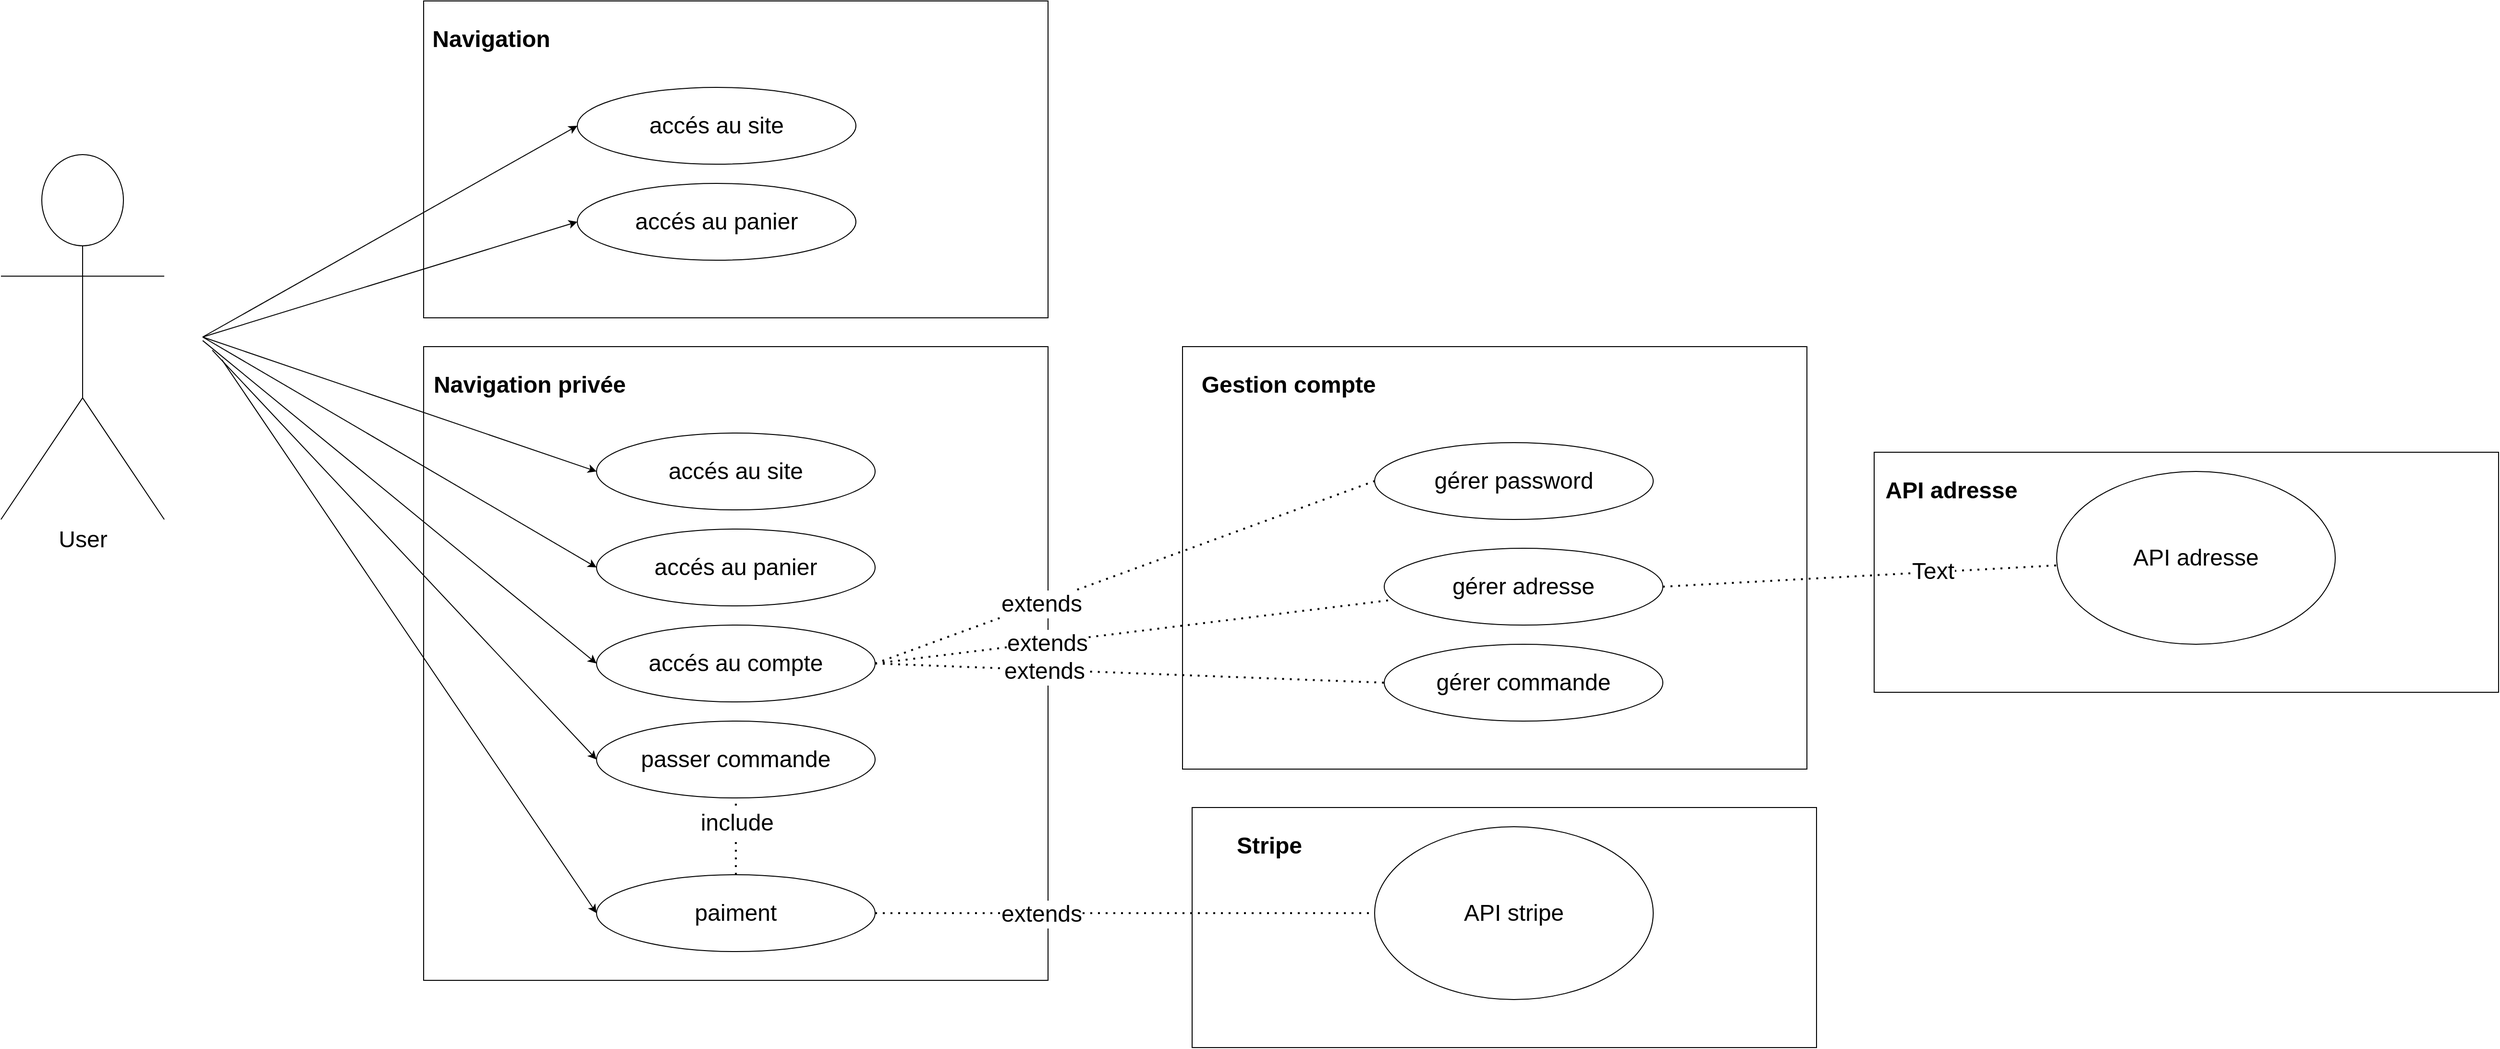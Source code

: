 <mxfile>
    <diagram id="D5DWt1TixynruzN_bin0" name="Page-1">
        <mxGraphModel dx="1698" dy="1089" grid="1" gridSize="10" guides="1" tooltips="1" connect="1" arrows="1" fold="1" page="1" pageScale="1" pageWidth="850" pageHeight="1100" math="0" shadow="0">
            <root>
                <mxCell id="0"/>
                <mxCell id="1" parent="0"/>
                <mxCell id="2" value="&lt;font style=&quot;font-size: 24px;&quot;&gt;User&lt;/font&gt;" style="shape=umlActor;verticalLabelPosition=bottom;verticalAlign=top;html=1;outlineConnect=0;" vertex="1" parent="1">
                    <mxGeometry x="90" y="210" width="170" height="380" as="geometry"/>
                </mxCell>
                <mxCell id="5" value="" style="rounded=0;whiteSpace=wrap;html=1;" vertex="1" parent="1">
                    <mxGeometry x="530" y="50" width="650" height="330" as="geometry"/>
                </mxCell>
                <mxCell id="6" value="" style="rounded=0;whiteSpace=wrap;html=1;" vertex="1" parent="1">
                    <mxGeometry x="530" y="410" width="650" height="660" as="geometry"/>
                </mxCell>
                <mxCell id="7" value="" style="rounded=0;whiteSpace=wrap;html=1;" vertex="1" parent="1">
                    <mxGeometry x="1330" y="890" width="650" height="250" as="geometry"/>
                </mxCell>
                <mxCell id="9" value="Navigation" style="text;strokeColor=none;fillColor=none;html=1;fontSize=24;fontStyle=1;verticalAlign=middle;align=center;" vertex="1" parent="1">
                    <mxGeometry x="550" y="70" width="100" height="40" as="geometry"/>
                </mxCell>
                <mxCell id="10" value="Navigation privée" style="text;strokeColor=none;fillColor=none;html=1;fontSize=24;fontStyle=1;verticalAlign=middle;align=center;" vertex="1" parent="1">
                    <mxGeometry x="590" y="430" width="100" height="40" as="geometry"/>
                </mxCell>
                <mxCell id="11" value="&lt;font style=&quot;font-size: 24px;&quot;&gt;accés au site&lt;/font&gt;" style="ellipse;whiteSpace=wrap;html=1;" vertex="1" parent="1">
                    <mxGeometry x="690" y="140" width="290" height="80" as="geometry"/>
                </mxCell>
                <mxCell id="12" value="&lt;font style=&quot;font-size: 24px;&quot;&gt;accés au panier&lt;/font&gt;" style="ellipse;whiteSpace=wrap;html=1;" vertex="1" parent="1">
                    <mxGeometry x="690" y="240" width="290" height="80" as="geometry"/>
                </mxCell>
                <mxCell id="13" value="&lt;font style=&quot;font-size: 24px;&quot;&gt;accés au site&lt;/font&gt;" style="ellipse;whiteSpace=wrap;html=1;" vertex="1" parent="1">
                    <mxGeometry x="710" y="500" width="290" height="80" as="geometry"/>
                </mxCell>
                <mxCell id="14" value="&lt;font style=&quot;font-size: 24px;&quot;&gt;accés au panier&lt;/font&gt;" style="ellipse;whiteSpace=wrap;html=1;" vertex="1" parent="1">
                    <mxGeometry x="710" y="600" width="290" height="80" as="geometry"/>
                </mxCell>
                <mxCell id="15" value="&lt;font style=&quot;font-size: 24px;&quot;&gt;accés au compte&lt;/font&gt;" style="ellipse;whiteSpace=wrap;html=1;" vertex="1" parent="1">
                    <mxGeometry x="710" y="700" width="290" height="80" as="geometry"/>
                </mxCell>
                <mxCell id="16" value="&lt;span style=&quot;font-size: 24px;&quot;&gt;passer commande&lt;/span&gt;" style="ellipse;whiteSpace=wrap;html=1;" vertex="1" parent="1">
                    <mxGeometry x="710" y="800" width="290" height="80" as="geometry"/>
                </mxCell>
                <mxCell id="17" value="&lt;span style=&quot;font-size: 24px;&quot;&gt;paiment&lt;/span&gt;" style="ellipse;whiteSpace=wrap;html=1;" vertex="1" parent="1">
                    <mxGeometry x="710" y="960" width="290" height="80" as="geometry"/>
                </mxCell>
                <mxCell id="18" value="Stripe" style="text;strokeColor=none;fillColor=none;html=1;fontSize=24;fontStyle=1;verticalAlign=middle;align=center;" vertex="1" parent="1">
                    <mxGeometry x="1360" y="910" width="100" height="40" as="geometry"/>
                </mxCell>
                <mxCell id="20" value="&lt;span style=&quot;font-size: 24px;&quot;&gt;API stripe&lt;/span&gt;" style="ellipse;whiteSpace=wrap;html=1;" vertex="1" parent="1">
                    <mxGeometry x="1520" y="910" width="290" height="180" as="geometry"/>
                </mxCell>
                <mxCell id="21" value="" style="endArrow=none;dashed=1;html=1;dashPattern=1 3;strokeWidth=2;fontSize=24;entryX=0;entryY=0.5;entryDx=0;entryDy=0;exitX=1;exitY=0.5;exitDx=0;exitDy=0;" edge="1" parent="1" source="17" target="20">
                    <mxGeometry width="50" height="50" relative="1" as="geometry">
                        <mxPoint x="940" y="640" as="sourcePoint"/>
                        <mxPoint x="990" y="590" as="targetPoint"/>
                    </mxGeometry>
                </mxCell>
                <mxCell id="22" value="extends" style="edgeLabel;html=1;align=center;verticalAlign=middle;resizable=0;points=[];fontSize=24;" vertex="1" connectable="0" parent="21">
                    <mxGeometry x="-0.337" y="-1" relative="1" as="geometry">
                        <mxPoint as="offset"/>
                    </mxGeometry>
                </mxCell>
                <mxCell id="23" value="" style="endArrow=none;dashed=1;html=1;dashPattern=1 3;strokeWidth=2;fontSize=24;exitX=0.5;exitY=0;exitDx=0;exitDy=0;entryX=0.5;entryY=1;entryDx=0;entryDy=0;" edge="1" parent="1" source="17" target="16">
                    <mxGeometry width="50" height="50" relative="1" as="geometry">
                        <mxPoint x="940" y="640" as="sourcePoint"/>
                        <mxPoint x="990" y="590" as="targetPoint"/>
                    </mxGeometry>
                </mxCell>
                <mxCell id="24" value="include" style="edgeLabel;html=1;align=center;verticalAlign=middle;resizable=0;points=[];fontSize=24;" vertex="1" connectable="0" parent="23">
                    <mxGeometry x="0.357" y="-1" relative="1" as="geometry">
                        <mxPoint as="offset"/>
                    </mxGeometry>
                </mxCell>
                <mxCell id="25" value="" style="endArrow=classic;html=1;fontSize=24;entryX=0;entryY=0.5;entryDx=0;entryDy=0;" edge="1" parent="1" target="11">
                    <mxGeometry width="50" height="50" relative="1" as="geometry">
                        <mxPoint x="300" y="400" as="sourcePoint"/>
                        <mxPoint x="830" y="610" as="targetPoint"/>
                    </mxGeometry>
                </mxCell>
                <mxCell id="26" value="" style="endArrow=classic;html=1;fontSize=24;entryX=0;entryY=0.5;entryDx=0;entryDy=0;" edge="1" parent="1" target="12">
                    <mxGeometry width="50" height="50" relative="1" as="geometry">
                        <mxPoint x="300" y="400" as="sourcePoint"/>
                        <mxPoint x="700" y="190" as="targetPoint"/>
                    </mxGeometry>
                </mxCell>
                <mxCell id="27" value="" style="endArrow=classic;html=1;fontSize=24;entryX=0;entryY=0.5;entryDx=0;entryDy=0;" edge="1" parent="1" target="13">
                    <mxGeometry width="50" height="50" relative="1" as="geometry">
                        <mxPoint x="300" y="400" as="sourcePoint"/>
                        <mxPoint x="700" y="290" as="targetPoint"/>
                    </mxGeometry>
                </mxCell>
                <mxCell id="28" value="" style="endArrow=classic;html=1;fontSize=24;entryX=0;entryY=0.5;entryDx=0;entryDy=0;" edge="1" parent="1" target="14">
                    <mxGeometry width="50" height="50" relative="1" as="geometry">
                        <mxPoint x="300" y="400" as="sourcePoint"/>
                        <mxPoint x="720" y="550" as="targetPoint"/>
                    </mxGeometry>
                </mxCell>
                <mxCell id="29" value="" style="endArrow=classic;html=1;fontSize=24;entryX=0;entryY=0.5;entryDx=0;entryDy=0;" edge="1" parent="1" target="15">
                    <mxGeometry width="50" height="50" relative="1" as="geometry">
                        <mxPoint x="300" y="403.689" as="sourcePoint"/>
                        <mxPoint x="720" y="650" as="targetPoint"/>
                    </mxGeometry>
                </mxCell>
                <mxCell id="30" value="" style="endArrow=classic;html=1;fontSize=24;entryX=0;entryY=0.5;entryDx=0;entryDy=0;" edge="1" parent="1" target="16">
                    <mxGeometry width="50" height="50" relative="1" as="geometry">
                        <mxPoint x="310" y="413.689" as="sourcePoint"/>
                        <mxPoint x="720" y="750" as="targetPoint"/>
                    </mxGeometry>
                </mxCell>
                <mxCell id="31" value="" style="endArrow=classic;html=1;fontSize=24;entryX=0;entryY=0.5;entryDx=0;entryDy=0;" edge="1" parent="1" target="17">
                    <mxGeometry width="50" height="50" relative="1" as="geometry">
                        <mxPoint x="320" y="423.689" as="sourcePoint"/>
                        <mxPoint x="720" y="850" as="targetPoint"/>
                    </mxGeometry>
                </mxCell>
                <mxCell id="32" value="" style="rounded=0;whiteSpace=wrap;html=1;" vertex="1" parent="1">
                    <mxGeometry x="1320" y="410" width="650" height="440" as="geometry"/>
                </mxCell>
                <mxCell id="33" value="Gestion compte" style="text;strokeColor=none;fillColor=none;html=1;fontSize=24;fontStyle=1;verticalAlign=middle;align=center;" vertex="1" parent="1">
                    <mxGeometry x="1380" y="430" width="100" height="40" as="geometry"/>
                </mxCell>
                <mxCell id="34" value="&lt;font style=&quot;font-size: 24px;&quot;&gt;gérer password&lt;/font&gt;" style="ellipse;whiteSpace=wrap;html=1;" vertex="1" parent="1">
                    <mxGeometry x="1520" y="510" width="290" height="80" as="geometry"/>
                </mxCell>
                <mxCell id="35" value="&lt;font style=&quot;font-size: 24px;&quot;&gt;gérer adresse&lt;/font&gt;" style="ellipse;whiteSpace=wrap;html=1;" vertex="1" parent="1">
                    <mxGeometry x="1530" y="620" width="290" height="80" as="geometry"/>
                </mxCell>
                <mxCell id="36" value="&lt;font style=&quot;font-size: 24px;&quot;&gt;gérer commande&lt;/font&gt;" style="ellipse;whiteSpace=wrap;html=1;" vertex="1" parent="1">
                    <mxGeometry x="1530" y="720" width="290" height="80" as="geometry"/>
                </mxCell>
                <mxCell id="37" value="" style="endArrow=none;dashed=1;html=1;dashPattern=1 3;strokeWidth=2;fontSize=24;entryX=0;entryY=0.5;entryDx=0;entryDy=0;exitX=1;exitY=0.5;exitDx=0;exitDy=0;" edge="1" parent="1" source="15" target="36">
                    <mxGeometry width="50" height="50" relative="1" as="geometry">
                        <mxPoint x="1010.0" y="1010" as="sourcePoint"/>
                        <mxPoint x="1530.0" y="1010" as="targetPoint"/>
                    </mxGeometry>
                </mxCell>
                <mxCell id="38" value="extends" style="edgeLabel;html=1;align=center;verticalAlign=middle;resizable=0;points=[];fontSize=24;" vertex="1" connectable="0" parent="37">
                    <mxGeometry x="-0.337" y="-1" relative="1" as="geometry">
                        <mxPoint as="offset"/>
                    </mxGeometry>
                </mxCell>
                <mxCell id="39" value="" style="endArrow=none;dashed=1;html=1;dashPattern=1 3;strokeWidth=2;fontSize=24;entryX=0.029;entryY=0.672;entryDx=0;entryDy=0;exitX=1;exitY=0.5;exitDx=0;exitDy=0;entryPerimeter=0;" edge="1" parent="1" source="15" target="35">
                    <mxGeometry width="50" height="50" relative="1" as="geometry">
                        <mxPoint x="1010.0" y="750" as="sourcePoint"/>
                        <mxPoint x="1540" y="770" as="targetPoint"/>
                    </mxGeometry>
                </mxCell>
                <mxCell id="40" value="extends" style="edgeLabel;html=1;align=center;verticalAlign=middle;resizable=0;points=[];fontSize=24;" vertex="1" connectable="0" parent="39">
                    <mxGeometry x="-0.337" y="-1" relative="1" as="geometry">
                        <mxPoint as="offset"/>
                    </mxGeometry>
                </mxCell>
                <mxCell id="41" value="" style="endArrow=none;dashed=1;html=1;dashPattern=1 3;strokeWidth=2;fontSize=24;entryX=0;entryY=0.5;entryDx=0;entryDy=0;" edge="1" parent="1" target="34">
                    <mxGeometry width="50" height="50" relative="1" as="geometry">
                        <mxPoint x="1000" y="740" as="sourcePoint"/>
                        <mxPoint x="1548.41" y="683.76" as="targetPoint"/>
                    </mxGeometry>
                </mxCell>
                <mxCell id="42" value="extends" style="edgeLabel;html=1;align=center;verticalAlign=middle;resizable=0;points=[];fontSize=24;" vertex="1" connectable="0" parent="41">
                    <mxGeometry x="-0.337" y="-1" relative="1" as="geometry">
                        <mxPoint as="offset"/>
                    </mxGeometry>
                </mxCell>
                <mxCell id="43" value="" style="rounded=0;whiteSpace=wrap;html=1;" vertex="1" parent="1">
                    <mxGeometry x="2040" y="520" width="650" height="250" as="geometry"/>
                </mxCell>
                <mxCell id="44" value="API adresse" style="text;strokeColor=none;fillColor=none;html=1;fontSize=24;fontStyle=1;verticalAlign=middle;align=center;" vertex="1" parent="1">
                    <mxGeometry x="2070" y="540" width="100" height="40" as="geometry"/>
                </mxCell>
                <mxCell id="45" value="&lt;span style=&quot;font-size: 24px;&quot;&gt;API adresse&lt;/span&gt;" style="ellipse;whiteSpace=wrap;html=1;" vertex="1" parent="1">
                    <mxGeometry x="2230" y="540" width="290" height="180" as="geometry"/>
                </mxCell>
                <mxCell id="46" value="" style="endArrow=none;dashed=1;html=1;dashPattern=1 3;strokeWidth=2;fontSize=24;exitX=1;exitY=0.5;exitDx=0;exitDy=0;" edge="1" parent="1" source="35" target="45">
                    <mxGeometry width="50" height="50" relative="1" as="geometry">
                        <mxPoint x="2080" y="740" as="sourcePoint"/>
                        <mxPoint x="2130" y="690" as="targetPoint"/>
                    </mxGeometry>
                </mxCell>
                <mxCell id="47" value="Text" style="edgeLabel;html=1;align=center;verticalAlign=middle;resizable=0;points=[];fontSize=24;" vertex="1" connectable="0" parent="46">
                    <mxGeometry x="0.37" y="1" relative="1" as="geometry">
                        <mxPoint as="offset"/>
                    </mxGeometry>
                </mxCell>
            </root>
        </mxGraphModel>
    </diagram>
</mxfile>